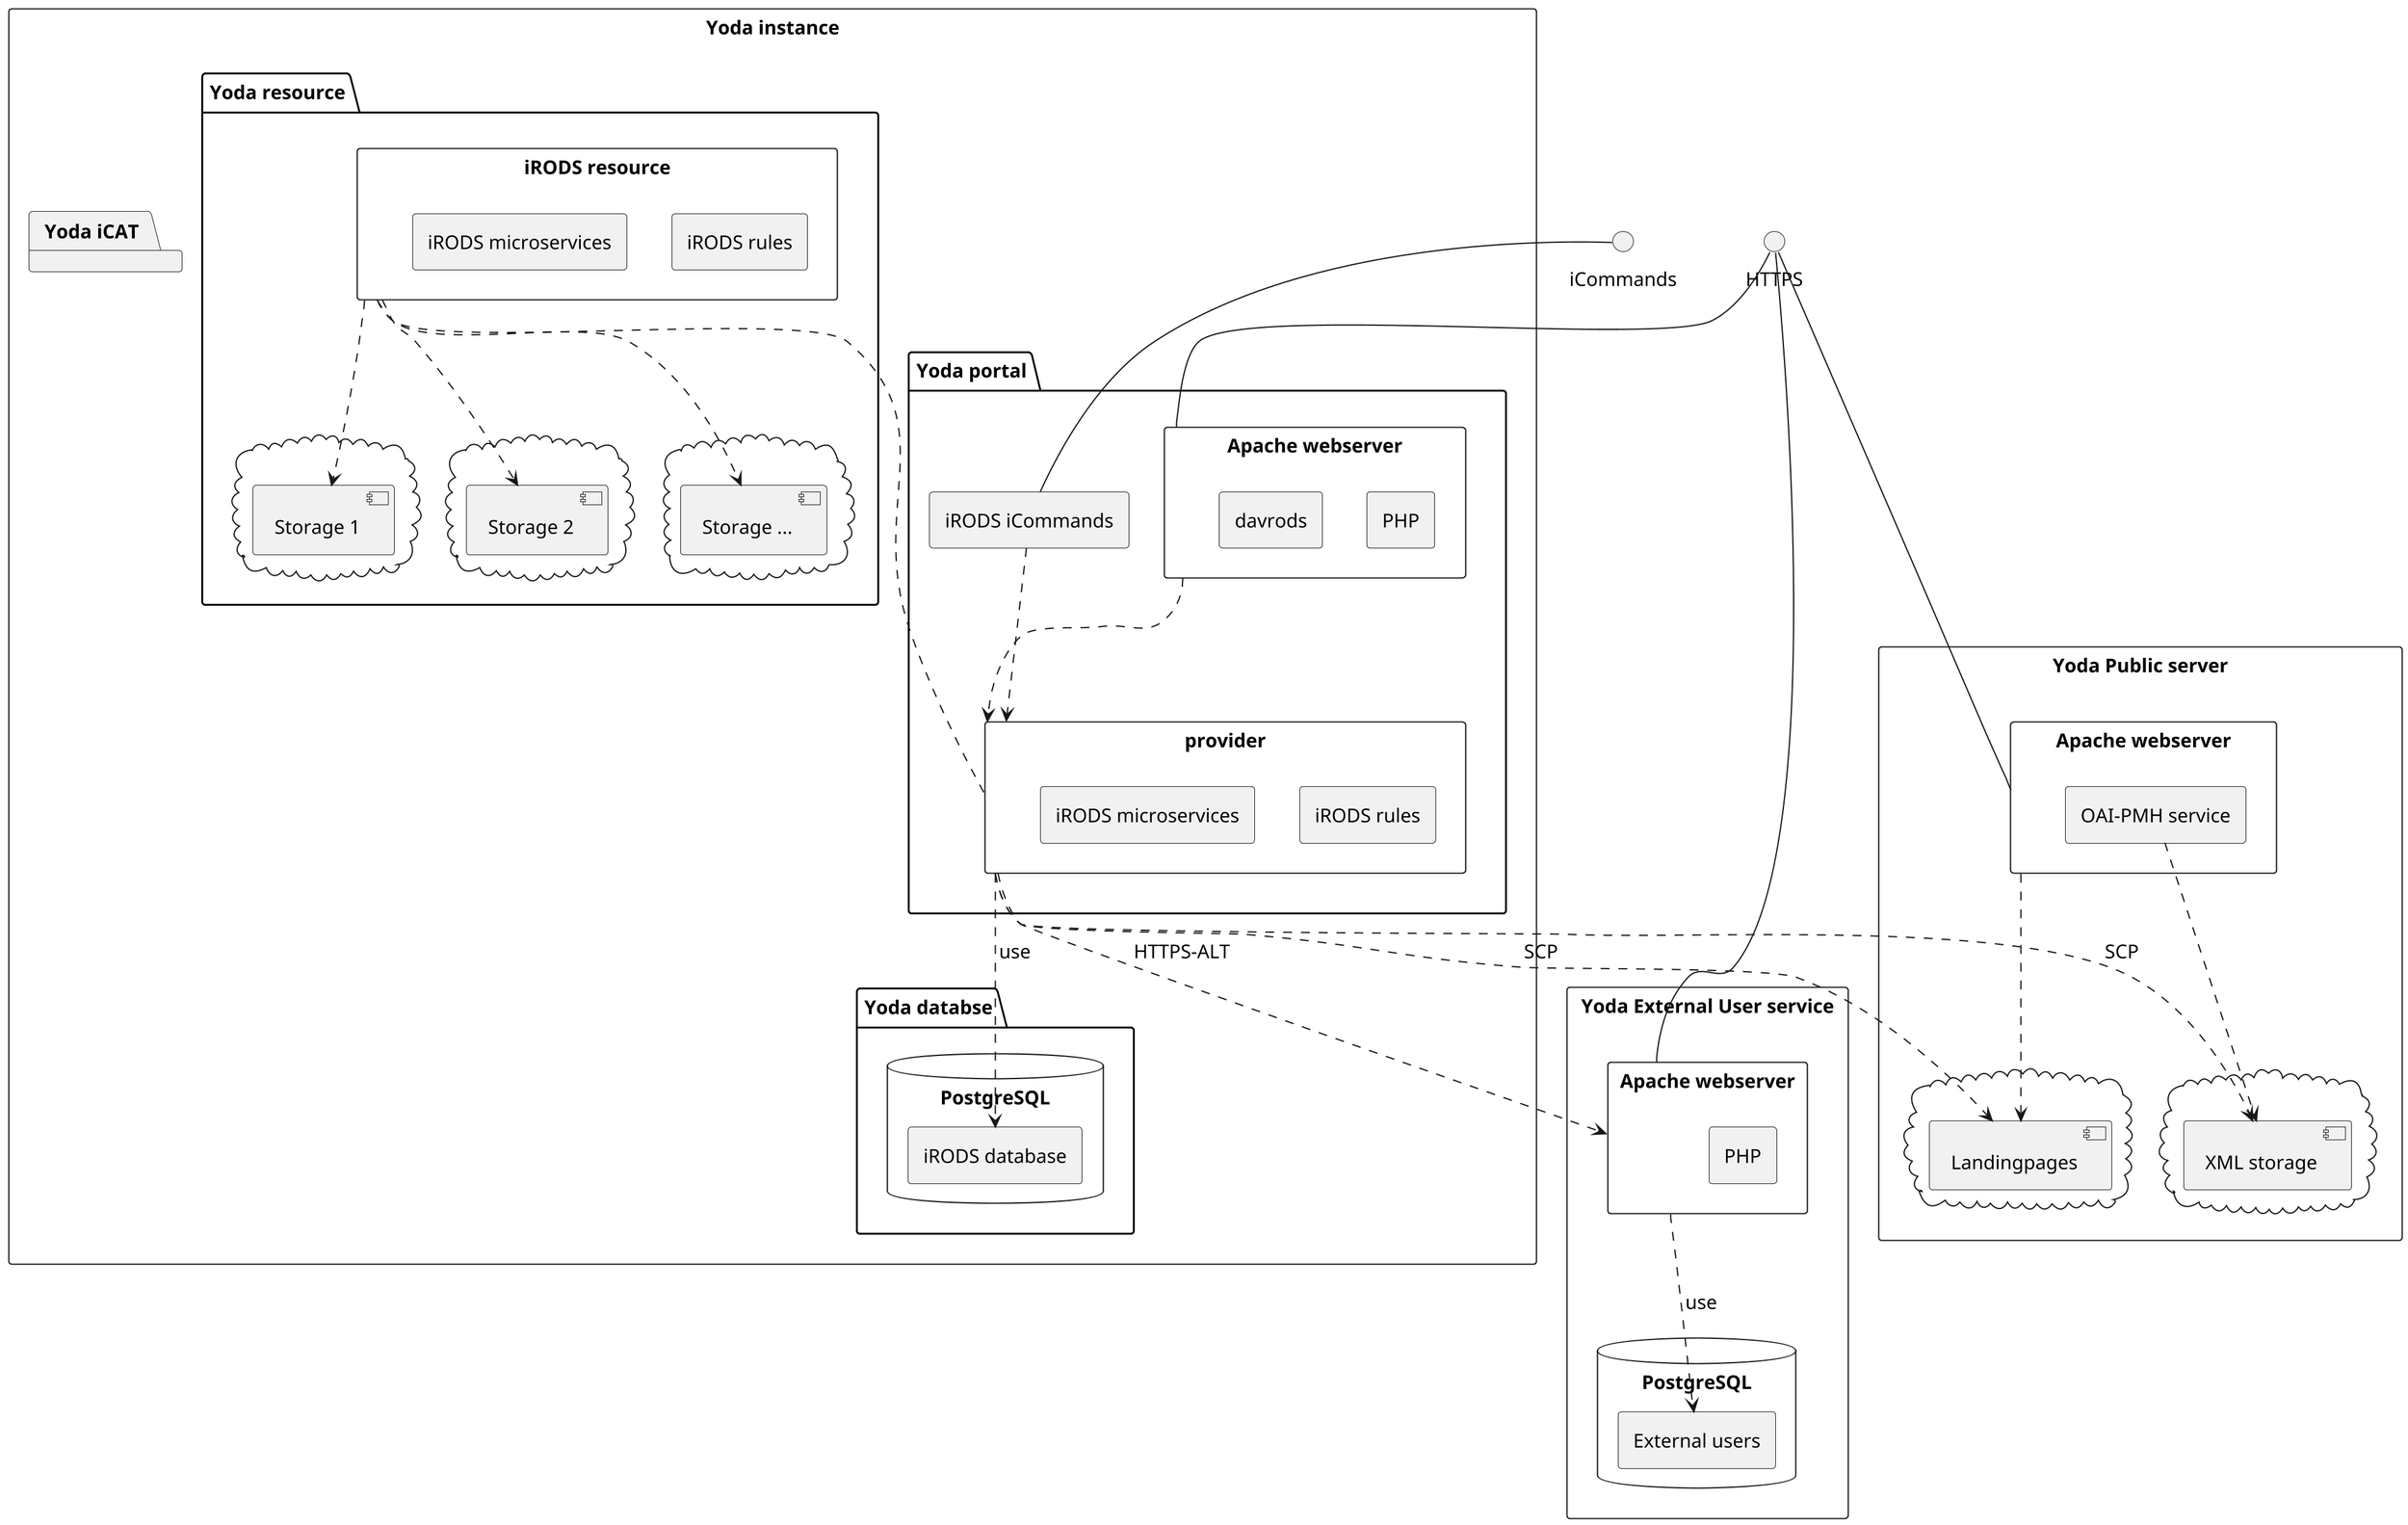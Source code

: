 @startuml

skinparam defaultFontName CMU Serif
skinparam defaultFontSize 15
skinparam padding 2
skinparam shadowing false
skinparam dpi 200

rectangle "Yoda instance" {

    package "Yoda portal" {
        rectangle "Apache webserver" as portalweb {
            rectangle "PHP" as portalphp {
            }
            rectangle "davrods" as davrods {
            }		    
	}

        rectangle "iRODS iCommands" as icommands {	    
	}
	
        portalweb .d.> provider
        icommands .d.> provider	
    }

    package "Yoda databse" {
        database "PostgreSQL" as icatdb{
            rectangle "iRODS database" as iCAT {
            }
        }
    }

    package "Yoda iCAT" {
        rectangle "iRODS iCAT" as provider {
            rectangle "iRODS rules" as icatrules {
            }
            rectangle "iRODS microservices" as icatmicroservices {
            }	    
        }
    }

    package "Yoda resource" {
        rectangle "iRODS resource" as consumer {
            rectangle "iRODS rules" as rescrules {
            }
            rectangle "iRODS microservices" as rescmicroservices {
            }
        }

        cloud {
          [Storage 1]
        }

        cloud {
          [Storage 2]
        }

        cloud {
          [Storage ...]
        }

        consumer .d-- provider
	consumer .d.> [Storage 1]
	consumer .d.> [Storage 2]
	consumer .d.> [Storage ...]		
    }

    provider .d.> iCAT : use
    
}

rectangle "Yoda Public server" {
    rectangle "Apache webserver" as publicweb {
        rectangle "OAI-PMH service" as moai {
        }    
    }

    cloud {
      [XML storage]
    }

    cloud {
      [Landingpages]
    }

    publicweb .d.> [Landingpages]
    moai .d.> [XML storage]
}

rectangle "Yoda External User service" {
    rectangle "Apache webserver" as extweb {
        rectangle "PHP" as extphp {
        }      
    }

    database "PostgreSQL" as extdb {
        rectangle "External users" as extusers {
        }
    }

    extweb .d.> extusers : use
}

HTTPS -- portalweb
HTTPS -- publicweb
HTTPS -- extweb
iCommands -- icommands
provider .d.> [XML storage] : SCP
provider .d.> [Landingpages] : SCP
provider .d.> extweb : HTTPS-ALT

@enduml
